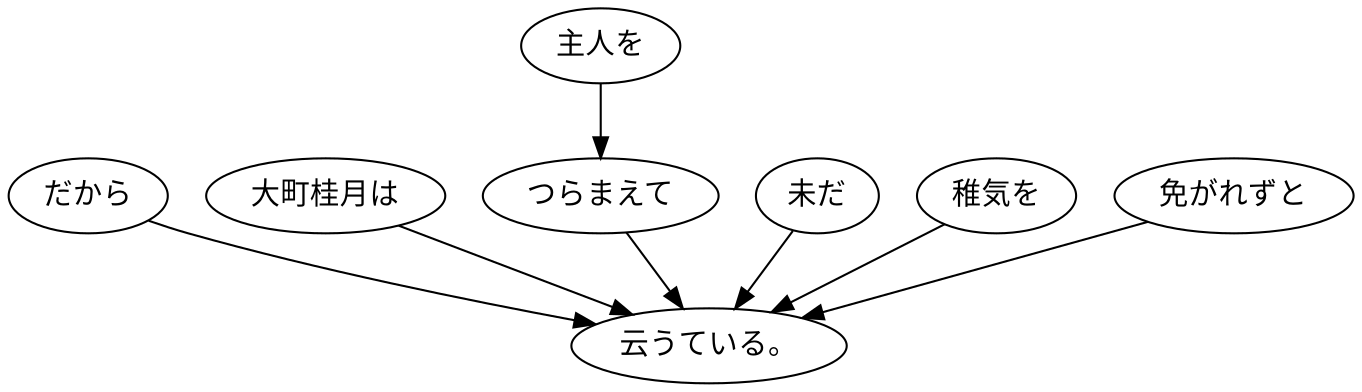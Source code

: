 digraph graph5210 {
	node0 [label="だから"];
	node1 [label="大町桂月は"];
	node2 [label="主人を"];
	node3 [label="つらまえて"];
	node4 [label="未だ"];
	node5 [label="稚気を"];
	node6 [label="免がれずと"];
	node7 [label="云うている。"];
	node0 -> node7;
	node1 -> node7;
	node2 -> node3;
	node3 -> node7;
	node4 -> node7;
	node5 -> node7;
	node6 -> node7;
}
